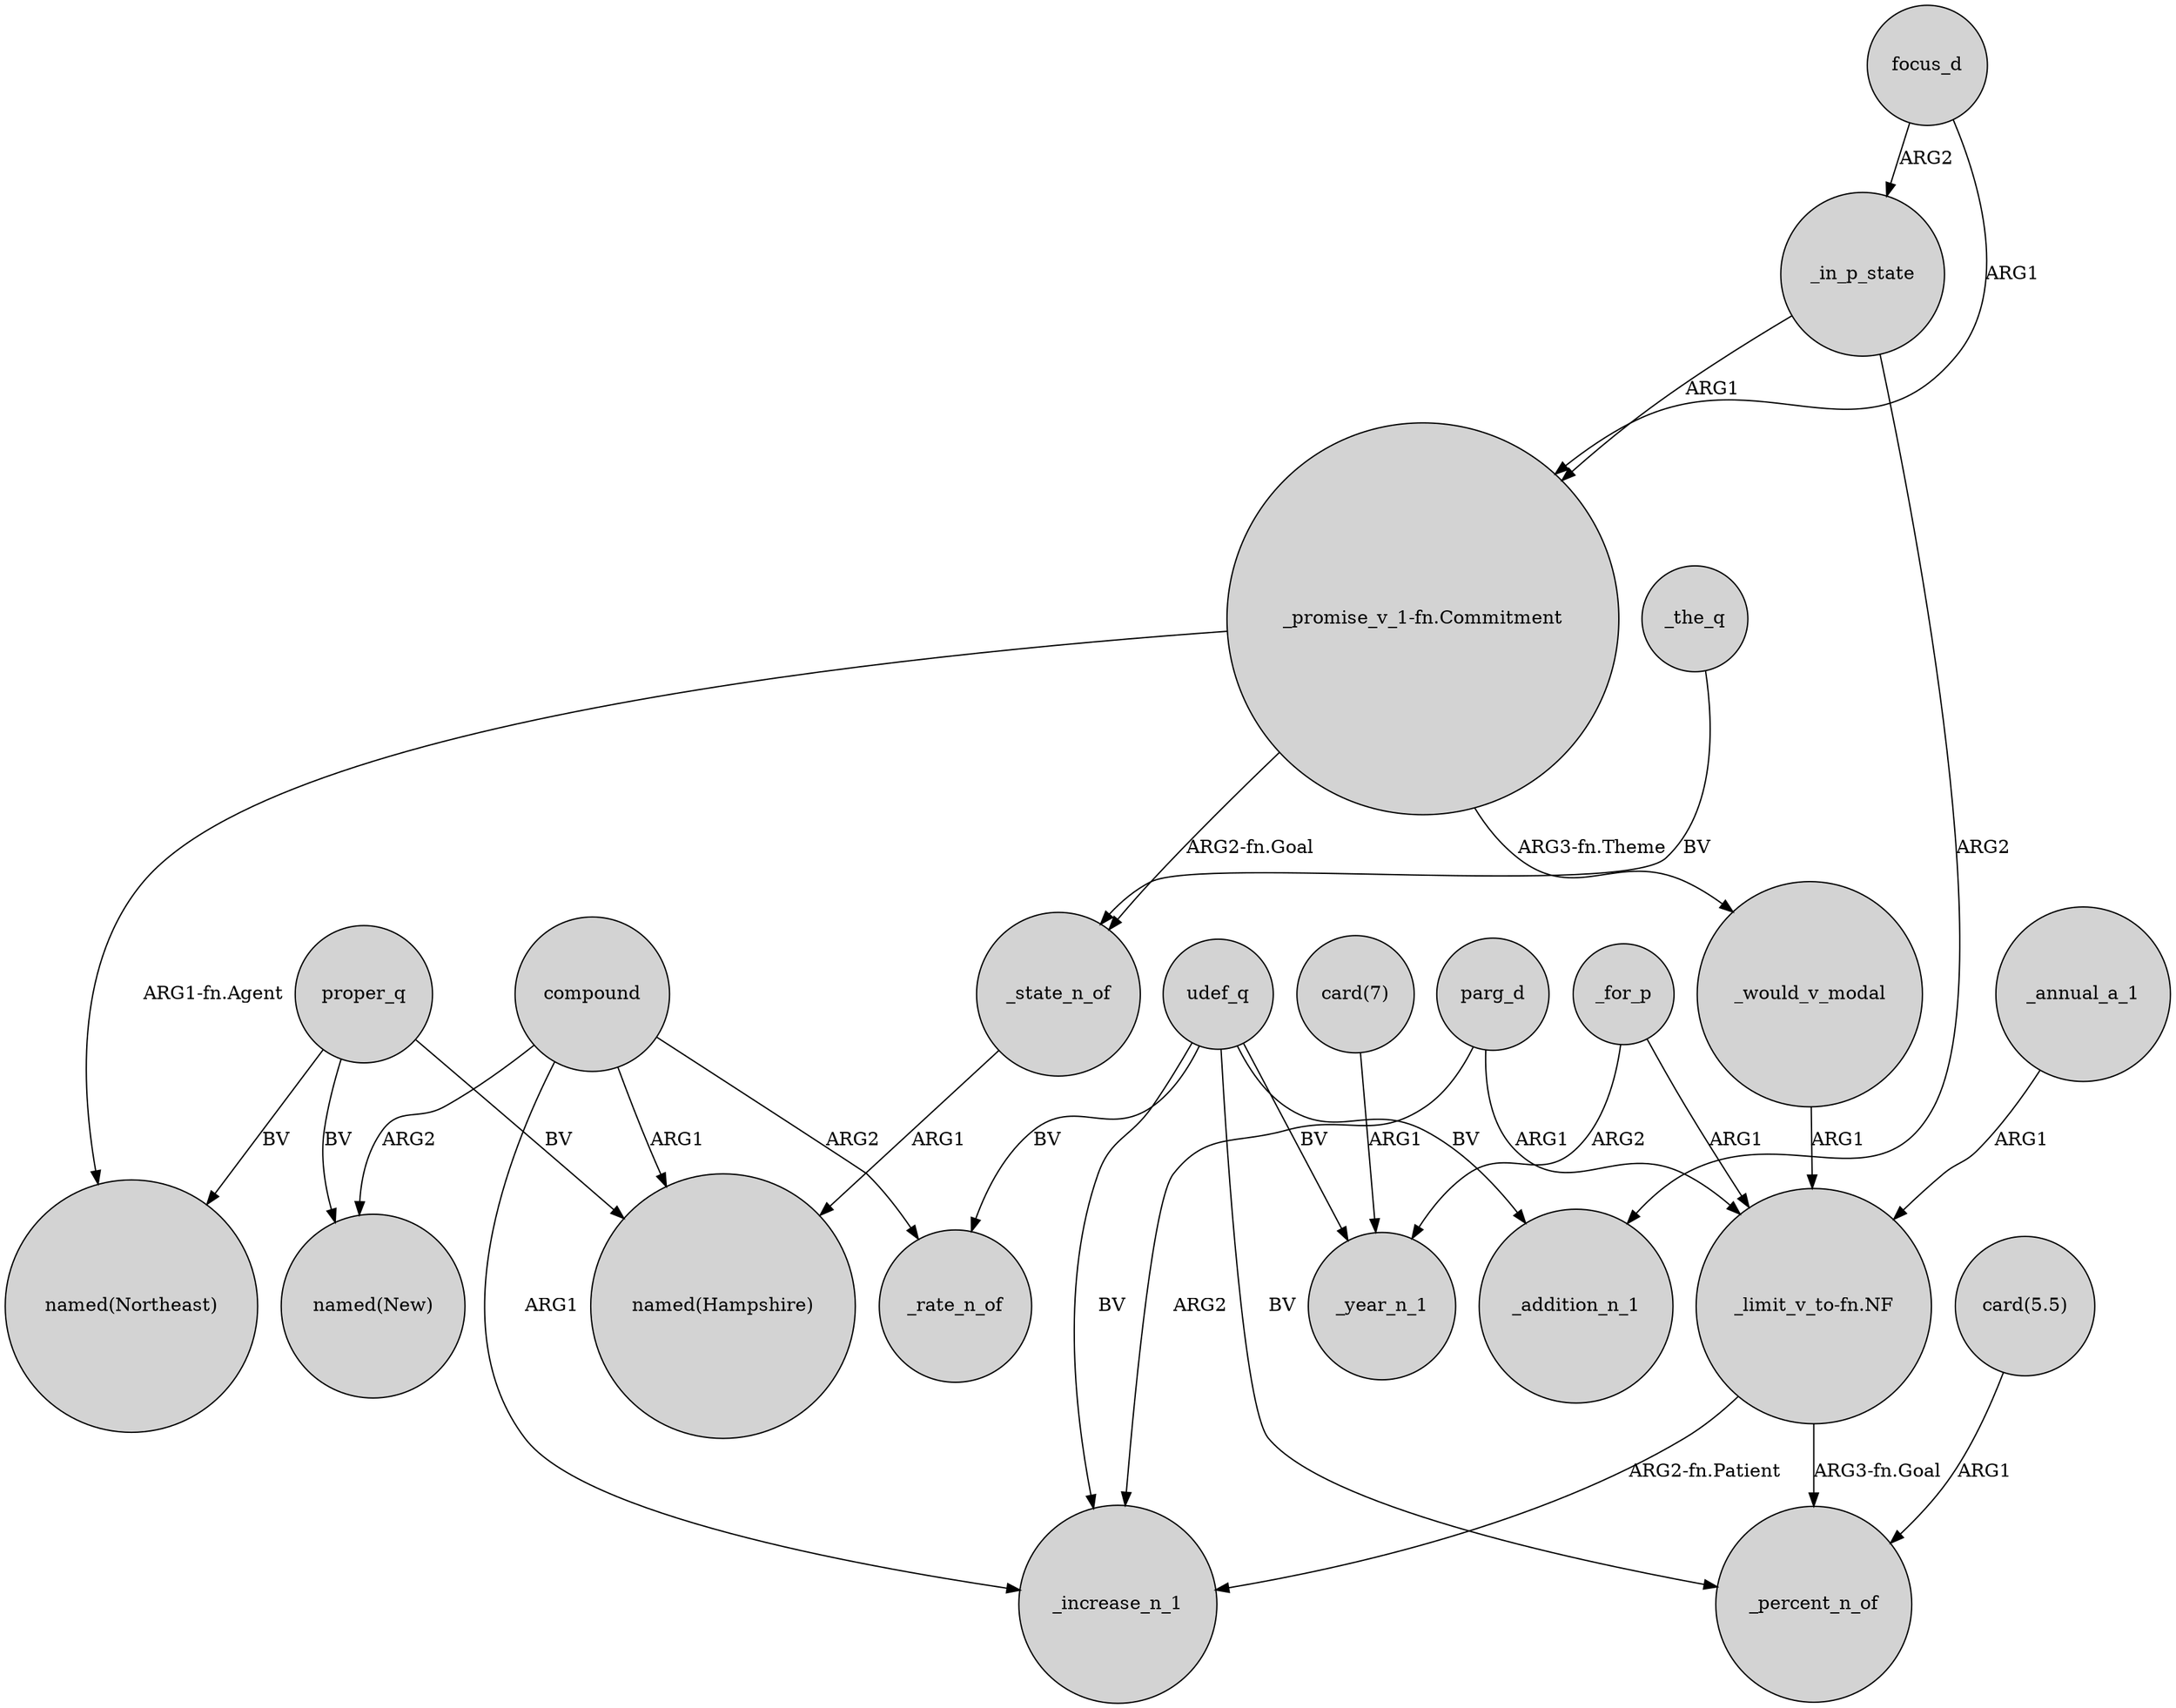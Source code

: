 digraph {
	node [shape=circle style=filled]
	compound -> "named(New)" [label=ARG2]
	"_promise_v_1-fn.Commitment" -> _would_v_modal [label="ARG3-fn.Theme"]
	_for_p -> _year_n_1 [label=ARG2]
	_would_v_modal -> "_limit_v_to-fn.NF" [label=ARG1]
	_for_p -> "_limit_v_to-fn.NF" [label=ARG1]
	proper_q -> "named(New)" [label=BV]
	"_limit_v_to-fn.NF" -> _increase_n_1 [label="ARG2-fn.Patient"]
	focus_d -> _in_p_state [label=ARG2]
	"_promise_v_1-fn.Commitment" -> _state_n_of [label="ARG2-fn.Goal"]
	_state_n_of -> "named(Hampshire)" [label=ARG1]
	udef_q -> _rate_n_of [label=BV]
	_the_q -> _state_n_of [label=BV]
	parg_d -> "_limit_v_to-fn.NF" [label=ARG1]
	compound -> "named(Hampshire)" [label=ARG1]
	"card(5.5)" -> _percent_n_of [label=ARG1]
	focus_d -> "_promise_v_1-fn.Commitment" [label=ARG1]
	_annual_a_1 -> "_limit_v_to-fn.NF" [label=ARG1]
	compound -> _rate_n_of [label=ARG2]
	udef_q -> _increase_n_1 [label=BV]
	parg_d -> _increase_n_1 [label=ARG2]
	proper_q -> "named(Hampshire)" [label=BV]
	_in_p_state -> _addition_n_1 [label=ARG2]
	"_promise_v_1-fn.Commitment" -> "named(Northeast)" [label="ARG1-fn.Agent"]
	udef_q -> _year_n_1 [label=BV]
	_in_p_state -> "_promise_v_1-fn.Commitment" [label=ARG1]
	compound -> _increase_n_1 [label=ARG1]
	proper_q -> "named(Northeast)" [label=BV]
	udef_q -> _percent_n_of [label=BV]
	"_limit_v_to-fn.NF" -> _percent_n_of [label="ARG3-fn.Goal"]
	udef_q -> _addition_n_1 [label=BV]
	"card(7)" -> _year_n_1 [label=ARG1]
}
